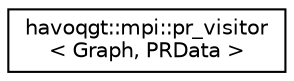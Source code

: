 digraph "Graphical Class Hierarchy"
{
  edge [fontname="Helvetica",fontsize="10",labelfontname="Helvetica",labelfontsize="10"];
  node [fontname="Helvetica",fontsize="10",shape=record];
  rankdir="LR";
  Node1 [label="havoqgt::mpi::pr_visitor\l\< Graph, PRData \>",height=0.2,width=0.4,color="black", fillcolor="white", style="filled",URL="$classhavoqgt_1_1mpi_1_1pr__visitor.html"];
}
